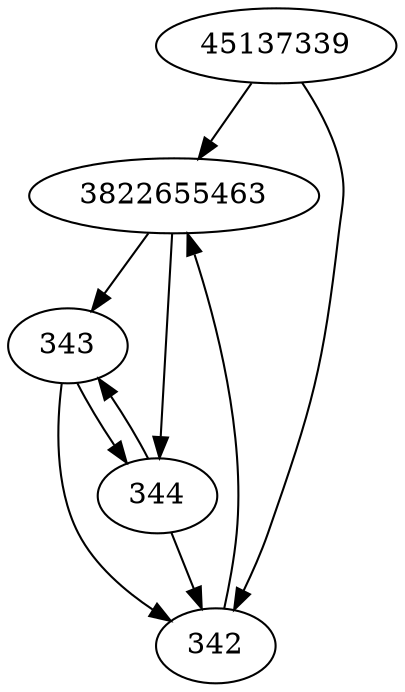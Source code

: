 strict digraph  {
3822655463;
342;
343;
344;
45137339;
3822655463 -> 343;
3822655463 -> 344;
342 -> 3822655463;
343 -> 342;
343 -> 344;
344 -> 343;
344 -> 342;
45137339 -> 3822655463;
45137339 -> 342;
}
